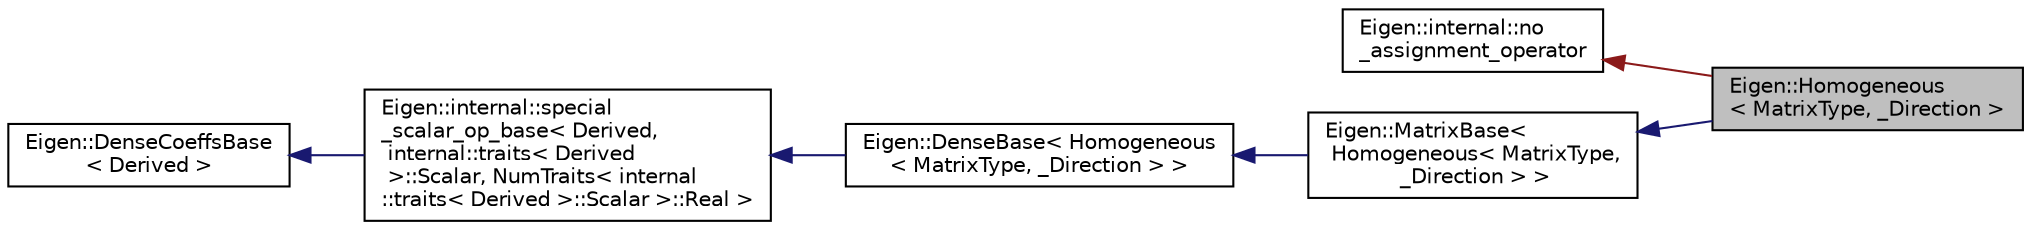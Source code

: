 digraph "Eigen::Homogeneous&lt; MatrixType, _Direction &gt;"
{
  edge [fontname="Helvetica",fontsize="10",labelfontname="Helvetica",labelfontsize="10"];
  node [fontname="Helvetica",fontsize="10",shape=record];
  rankdir="LR";
  Node1 [label="Eigen::Homogeneous\l\< MatrixType, _Direction \>",height=0.2,width=0.4,color="black", fillcolor="grey75", style="filled", fontcolor="black"];
  Node2 -> Node1 [dir="back",color="firebrick4",fontsize="10",style="solid",fontname="Helvetica"];
  Node2 [label="Eigen::internal::no\l_assignment_operator",height=0.2,width=0.4,color="black", fillcolor="white", style="filled",URL="$class_eigen_1_1internal_1_1no__assignment__operator.html"];
  Node3 -> Node1 [dir="back",color="midnightblue",fontsize="10",style="solid",fontname="Helvetica"];
  Node3 [label="Eigen::MatrixBase\<\l Homogeneous\< MatrixType,\l _Direction \> \>",height=0.2,width=0.4,color="black", fillcolor="white", style="filled",URL="$class_eigen_1_1_matrix_base.html"];
  Node4 -> Node3 [dir="back",color="midnightblue",fontsize="10",style="solid",fontname="Helvetica"];
  Node4 [label="Eigen::DenseBase\< Homogeneous\l\< MatrixType, _Direction \> \>",height=0.2,width=0.4,color="black", fillcolor="white", style="filled",URL="$class_eigen_1_1_dense_base.html",tooltip="Base class for all dense matrices, vectors, and arrays. "];
  Node5 -> Node4 [dir="back",color="midnightblue",fontsize="10",style="solid",fontname="Helvetica"];
  Node5 [label="Eigen::internal::special\l_scalar_op_base\< Derived,\l internal::traits\< Derived\l \>::Scalar, NumTraits\< internal\l::traits\< Derived \>::Scalar \>::Real \>",height=0.2,width=0.4,color="black", fillcolor="white", style="filled",URL="$struct_eigen_1_1internal_1_1special__scalar__op__base.html"];
  Node6 -> Node5 [dir="back",color="midnightblue",fontsize="10",style="solid",fontname="Helvetica"];
  Node6 [label="Eigen::DenseCoeffsBase\l\< Derived \>",height=0.2,width=0.4,color="black", fillcolor="white", style="filled",URL="$class_eigen_1_1_dense_coeffs_base.html"];
}
